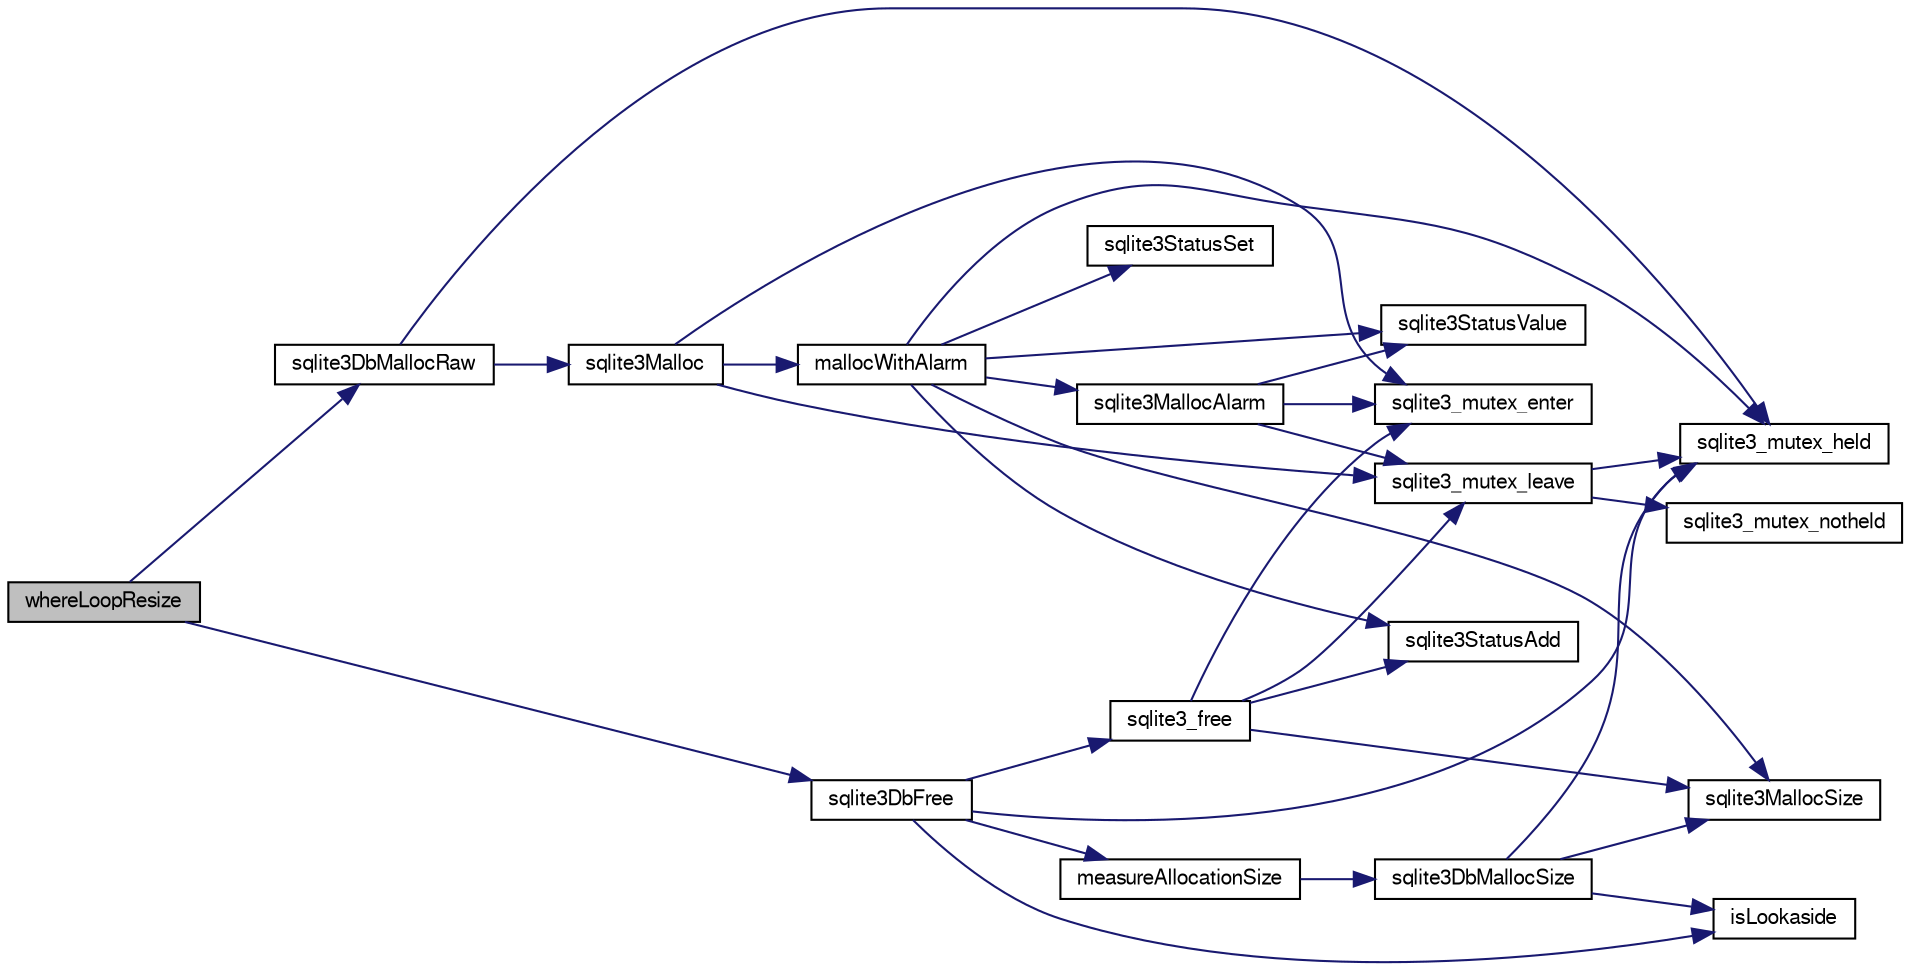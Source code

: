 digraph "whereLoopResize"
{
  edge [fontname="FreeSans",fontsize="10",labelfontname="FreeSans",labelfontsize="10"];
  node [fontname="FreeSans",fontsize="10",shape=record];
  rankdir="LR";
  Node914961 [label="whereLoopResize",height=0.2,width=0.4,color="black", fillcolor="grey75", style="filled", fontcolor="black"];
  Node914961 -> Node914962 [color="midnightblue",fontsize="10",style="solid",fontname="FreeSans"];
  Node914962 [label="sqlite3DbMallocRaw",height=0.2,width=0.4,color="black", fillcolor="white", style="filled",URL="$sqlite3_8c.html#abbe8be0cf7175e11ddc3e2218fad924e"];
  Node914962 -> Node914963 [color="midnightblue",fontsize="10",style="solid",fontname="FreeSans"];
  Node914963 [label="sqlite3_mutex_held",height=0.2,width=0.4,color="black", fillcolor="white", style="filled",URL="$sqlite3_8c.html#acf77da68932b6bc163c5e68547ecc3e7"];
  Node914962 -> Node914964 [color="midnightblue",fontsize="10",style="solid",fontname="FreeSans"];
  Node914964 [label="sqlite3Malloc",height=0.2,width=0.4,color="black", fillcolor="white", style="filled",URL="$sqlite3_8c.html#a361a2eaa846b1885f123abe46f5d8b2b"];
  Node914964 -> Node914965 [color="midnightblue",fontsize="10",style="solid",fontname="FreeSans"];
  Node914965 [label="sqlite3_mutex_enter",height=0.2,width=0.4,color="black", fillcolor="white", style="filled",URL="$sqlite3_8c.html#a1c12cde690bd89f104de5cbad12a6bf5"];
  Node914964 -> Node914966 [color="midnightblue",fontsize="10",style="solid",fontname="FreeSans"];
  Node914966 [label="mallocWithAlarm",height=0.2,width=0.4,color="black", fillcolor="white", style="filled",URL="$sqlite3_8c.html#ab070d5cf8e48ec8a6a43cf025d48598b"];
  Node914966 -> Node914963 [color="midnightblue",fontsize="10",style="solid",fontname="FreeSans"];
  Node914966 -> Node914967 [color="midnightblue",fontsize="10",style="solid",fontname="FreeSans"];
  Node914967 [label="sqlite3StatusSet",height=0.2,width=0.4,color="black", fillcolor="white", style="filled",URL="$sqlite3_8c.html#afec7586c01fcb5ea17dc9d7725a589d9"];
  Node914966 -> Node914968 [color="midnightblue",fontsize="10",style="solid",fontname="FreeSans"];
  Node914968 [label="sqlite3StatusValue",height=0.2,width=0.4,color="black", fillcolor="white", style="filled",URL="$sqlite3_8c.html#a30b8ac296c6e200c1fa57708d52c6ef6"];
  Node914966 -> Node914969 [color="midnightblue",fontsize="10",style="solid",fontname="FreeSans"];
  Node914969 [label="sqlite3MallocAlarm",height=0.2,width=0.4,color="black", fillcolor="white", style="filled",URL="$sqlite3_8c.html#ada66988e8471d1198f3219c062377508"];
  Node914969 -> Node914968 [color="midnightblue",fontsize="10",style="solid",fontname="FreeSans"];
  Node914969 -> Node914970 [color="midnightblue",fontsize="10",style="solid",fontname="FreeSans"];
  Node914970 [label="sqlite3_mutex_leave",height=0.2,width=0.4,color="black", fillcolor="white", style="filled",URL="$sqlite3_8c.html#a5838d235601dbd3c1fa993555c6bcc93"];
  Node914970 -> Node914963 [color="midnightblue",fontsize="10",style="solid",fontname="FreeSans"];
  Node914970 -> Node914971 [color="midnightblue",fontsize="10",style="solid",fontname="FreeSans"];
  Node914971 [label="sqlite3_mutex_notheld",height=0.2,width=0.4,color="black", fillcolor="white", style="filled",URL="$sqlite3_8c.html#a83967c837c1c000d3b5adcfaa688f5dc"];
  Node914969 -> Node914965 [color="midnightblue",fontsize="10",style="solid",fontname="FreeSans"];
  Node914966 -> Node914972 [color="midnightblue",fontsize="10",style="solid",fontname="FreeSans"];
  Node914972 [label="sqlite3MallocSize",height=0.2,width=0.4,color="black", fillcolor="white", style="filled",URL="$sqlite3_8c.html#acf5d2a5f35270bafb050bd2def576955"];
  Node914966 -> Node914973 [color="midnightblue",fontsize="10",style="solid",fontname="FreeSans"];
  Node914973 [label="sqlite3StatusAdd",height=0.2,width=0.4,color="black", fillcolor="white", style="filled",URL="$sqlite3_8c.html#afa029f93586aeab4cc85360905dae9cd"];
  Node914964 -> Node914970 [color="midnightblue",fontsize="10",style="solid",fontname="FreeSans"];
  Node914961 -> Node914974 [color="midnightblue",fontsize="10",style="solid",fontname="FreeSans"];
  Node914974 [label="sqlite3DbFree",height=0.2,width=0.4,color="black", fillcolor="white", style="filled",URL="$sqlite3_8c.html#ac70ab821a6607b4a1b909582dc37a069"];
  Node914974 -> Node914963 [color="midnightblue",fontsize="10",style="solid",fontname="FreeSans"];
  Node914974 -> Node914975 [color="midnightblue",fontsize="10",style="solid",fontname="FreeSans"];
  Node914975 [label="measureAllocationSize",height=0.2,width=0.4,color="black", fillcolor="white", style="filled",URL="$sqlite3_8c.html#a45731e644a22fdb756e2b6337224217a"];
  Node914975 -> Node914976 [color="midnightblue",fontsize="10",style="solid",fontname="FreeSans"];
  Node914976 [label="sqlite3DbMallocSize",height=0.2,width=0.4,color="black", fillcolor="white", style="filled",URL="$sqlite3_8c.html#aa397e5a8a03495203a0767abf0a71f86"];
  Node914976 -> Node914972 [color="midnightblue",fontsize="10",style="solid",fontname="FreeSans"];
  Node914976 -> Node914963 [color="midnightblue",fontsize="10",style="solid",fontname="FreeSans"];
  Node914976 -> Node914977 [color="midnightblue",fontsize="10",style="solid",fontname="FreeSans"];
  Node914977 [label="isLookaside",height=0.2,width=0.4,color="black", fillcolor="white", style="filled",URL="$sqlite3_8c.html#a770fa05ff9717b75e16f4d968a77b897"];
  Node914974 -> Node914977 [color="midnightblue",fontsize="10",style="solid",fontname="FreeSans"];
  Node914974 -> Node914978 [color="midnightblue",fontsize="10",style="solid",fontname="FreeSans"];
  Node914978 [label="sqlite3_free",height=0.2,width=0.4,color="black", fillcolor="white", style="filled",URL="$sqlite3_8c.html#a6552349e36a8a691af5487999ab09519"];
  Node914978 -> Node914965 [color="midnightblue",fontsize="10",style="solid",fontname="FreeSans"];
  Node914978 -> Node914973 [color="midnightblue",fontsize="10",style="solid",fontname="FreeSans"];
  Node914978 -> Node914972 [color="midnightblue",fontsize="10",style="solid",fontname="FreeSans"];
  Node914978 -> Node914970 [color="midnightblue",fontsize="10",style="solid",fontname="FreeSans"];
}
